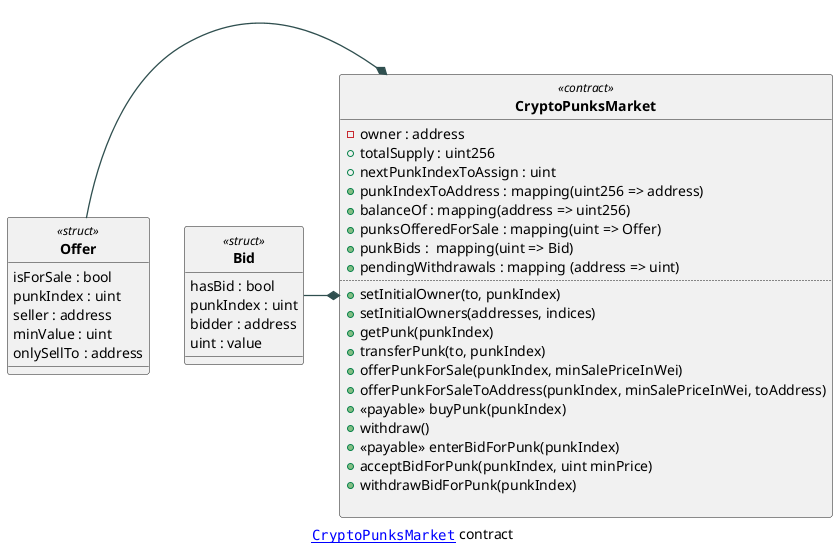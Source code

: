 @startuml

' CryptoPunksMarket contract class model
' https://github.com/larvalabs/cryptopunks/blob/master/contracts/CryptoPunksMarket.sol 

' https://plantuml.com/class-diagram
' https://plantuml.com/sequence-diagram
' https://plantuml-documentation.readthedocs.io/en/latest/formatting/all-skin-params.html
' https://plantuml-documentation.readthedocs.io/en/latest/formatting/all-skin-params.html#class
' https://plantuml.com/creole
' https://www.w3schools.com/colors/colors_names.asp

skinparam {
  DefaultFontName Monaco
  'DefaultFontName Consolas
  'DefaultFontName Lucida Console
  'DefaultMonospacedFontName Consolas
  'DefaultFontStyle bold

  BackgroundColor transparent  
  PageMargin 10
  BoxPadding 100
  ParticipantPadding 20

  ArrowFontSize 16
  ArrowThickness 1
  MinClassWidth 75
  ClassFontStyle bold
  
  NoteBackgroundColor SeaShell
  NoteBorderColor transparent
  NoteShadowing false
}

skinparam Sequence{
  DividerBorderThickness 1.5
  ReferenceBorderThickness 1.5
  MessageAlignment right

  ArrowColor DarkSlateGray
  ArrowThickness 1.3
  LifeLineBorderColor DarkSlateGray
  LifeLineBorderThickness 1.3

  ActorBorderColor DarkSlateGray
  ActorBackgroundColor GhostWhite
  ParticipantBorderColor DarkSlateGray
  ParticipantBorderThickness 1.5
  ParticipantBackgroundColor GhostWhite

  BoxBackgroundColor transparent
  BoxBorderColor transparent
  
  GroupBorderThickness 1.3
  GroupBorderColor Indigo
  GroupBodyBackgroundColor LavenderBlush
}

skinparam Group{
  BorderThickness 1.3
  BorderShadowing true
}

hide Circle
hide Footbox
caption ""[[https://github.com/larvalabs/cryptopunks/blob/master/contracts/CryptoPunksMarket.sol CryptoPunksMarket]]"" contract

class CryptoPunksMarket <<contract>> {
  - owner : address
  + totalSupply : uint256
  + nextPunkIndexToAssign : uint
  + punkIndexToAddress : mapping(uint256 => address)
  + balanceOf : mapping(address => uint256)
  + punksOfferedForSale : mapping(uint => Offer)
  + punkBids :  mapping(uint => Bid)
  + pendingWithdrawals : mapping (address => uint)
  ..
  + setInitialOwner(to, punkIndex)
  + setInitialOwners(addresses, indices)
  + getPunk(punkIndex)
  + transferPunk(to, punkIndex)
  + offerPunkForSale(punkIndex, minSalePriceInWei)
  + offerPunkForSaleToAddress(punkIndex, minSalePriceInWei, toAddress)
  + <<payable>> buyPunk(punkIndex)
  + withdraw()
  + <<payable>> enterBidForPunk(punkIndex)
  + acceptBidForPunk(punkIndex, uint minPrice)
  + withdrawBidForPunk(punkIndex)
  
}

class Offer <<struct>> {
  isForSale : bool
  punkIndex : uint
  seller : address
  minValue : uint
  onlySellTo : address
}

Offer --right--* CryptoPunksMarket
  
class Bid <<struct>> {
  hasBid : bool
  punkIndex : uint
  bidder : address
  uint : value
}

Bid --right--* CryptoPunksMarket


@enduml



